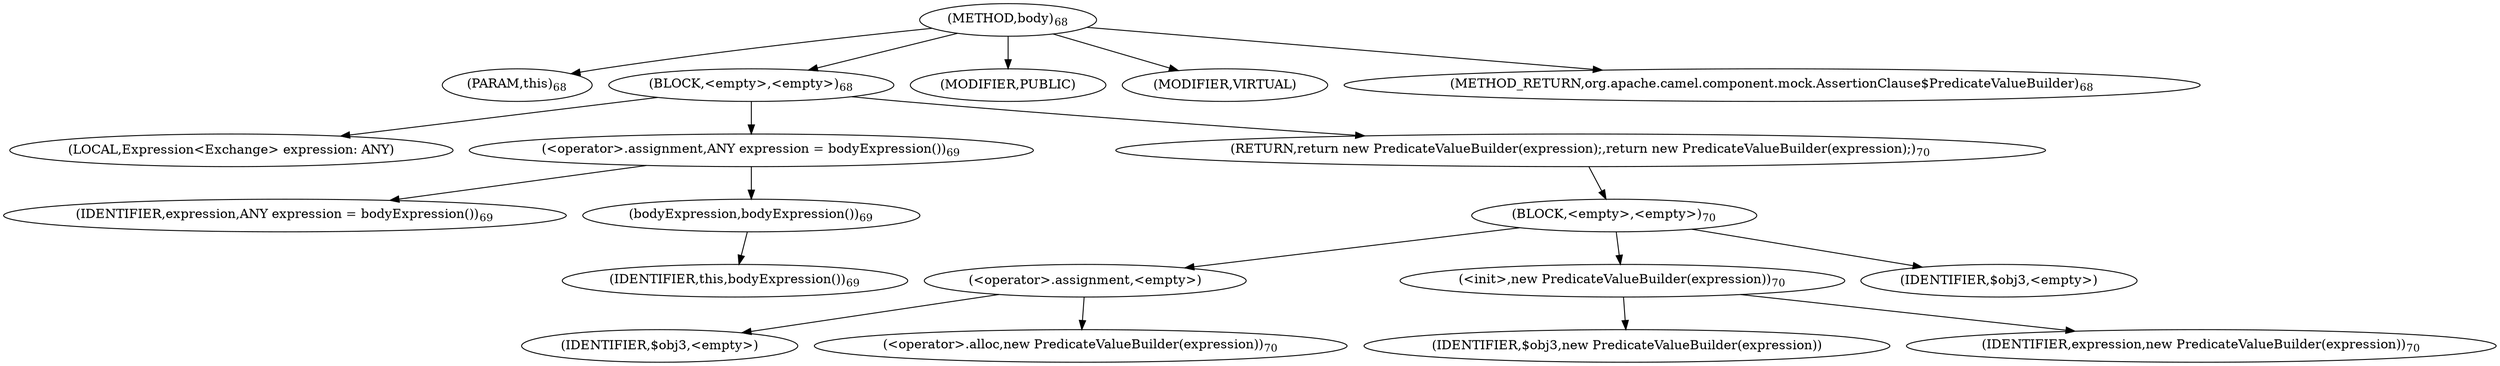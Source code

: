 digraph "body" {  
"95" [label = <(METHOD,body)<SUB>68</SUB>> ]
"14" [label = <(PARAM,this)<SUB>68</SUB>> ]
"96" [label = <(BLOCK,&lt;empty&gt;,&lt;empty&gt;)<SUB>68</SUB>> ]
"97" [label = <(LOCAL,Expression&lt;Exchange&gt; expression: ANY)> ]
"98" [label = <(&lt;operator&gt;.assignment,ANY expression = bodyExpression())<SUB>69</SUB>> ]
"99" [label = <(IDENTIFIER,expression,ANY expression = bodyExpression())<SUB>69</SUB>> ]
"100" [label = <(bodyExpression,bodyExpression())<SUB>69</SUB>> ]
"13" [label = <(IDENTIFIER,this,bodyExpression())<SUB>69</SUB>> ]
"101" [label = <(RETURN,return new PredicateValueBuilder(expression);,return new PredicateValueBuilder(expression);)<SUB>70</SUB>> ]
"102" [label = <(BLOCK,&lt;empty&gt;,&lt;empty&gt;)<SUB>70</SUB>> ]
"103" [label = <(&lt;operator&gt;.assignment,&lt;empty&gt;)> ]
"104" [label = <(IDENTIFIER,$obj3,&lt;empty&gt;)> ]
"105" [label = <(&lt;operator&gt;.alloc,new PredicateValueBuilder(expression))<SUB>70</SUB>> ]
"106" [label = <(&lt;init&gt;,new PredicateValueBuilder(expression))<SUB>70</SUB>> ]
"107" [label = <(IDENTIFIER,$obj3,new PredicateValueBuilder(expression))> ]
"108" [label = <(IDENTIFIER,expression,new PredicateValueBuilder(expression))<SUB>70</SUB>> ]
"109" [label = <(IDENTIFIER,$obj3,&lt;empty&gt;)> ]
"110" [label = <(MODIFIER,PUBLIC)> ]
"111" [label = <(MODIFIER,VIRTUAL)> ]
"112" [label = <(METHOD_RETURN,org.apache.camel.component.mock.AssertionClause$PredicateValueBuilder)<SUB>68</SUB>> ]
  "95" -> "14" 
  "95" -> "96" 
  "95" -> "110" 
  "95" -> "111" 
  "95" -> "112" 
  "96" -> "97" 
  "96" -> "98" 
  "96" -> "101" 
  "98" -> "99" 
  "98" -> "100" 
  "100" -> "13" 
  "101" -> "102" 
  "102" -> "103" 
  "102" -> "106" 
  "102" -> "109" 
  "103" -> "104" 
  "103" -> "105" 
  "106" -> "107" 
  "106" -> "108" 
}
